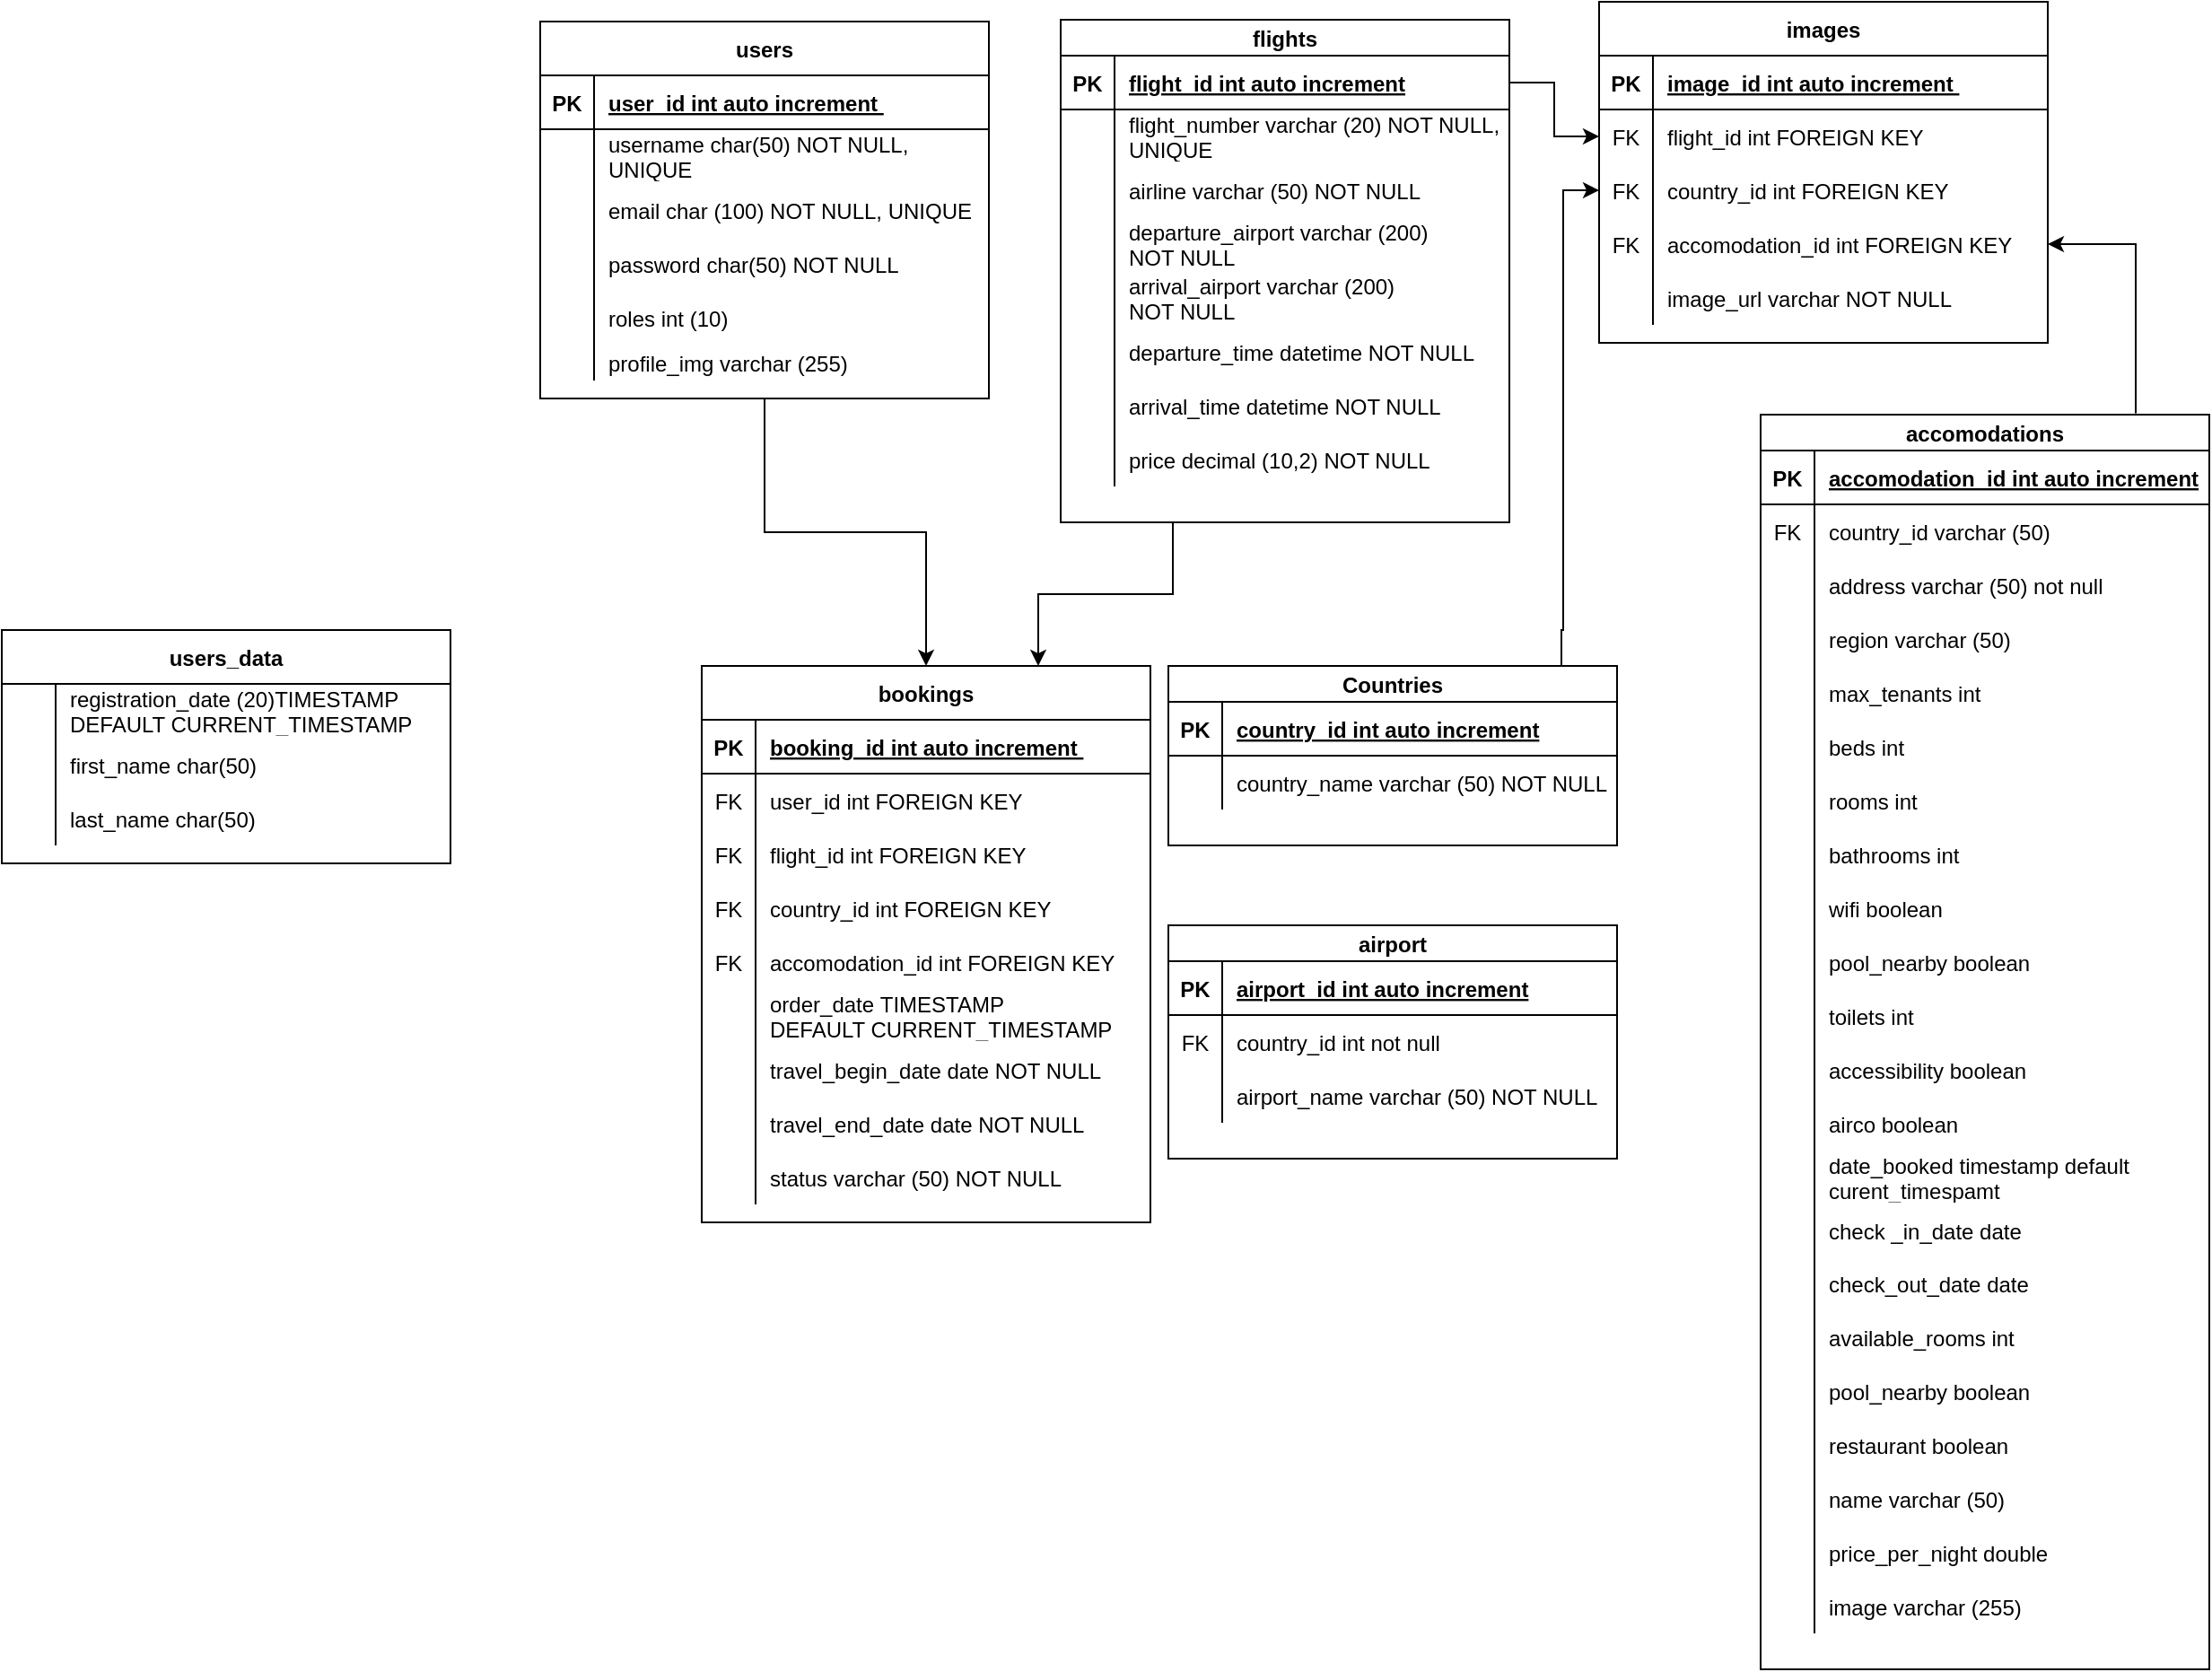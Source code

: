 <mxfile version="24.5.3" type="device">
  <diagram id="R2lEEEUBdFMjLlhIrx00" name="Page-1">
    <mxGraphModel dx="1900" dy="557" grid="1" gridSize="10" guides="1" tooltips="1" connect="1" arrows="1" fold="1" page="1" pageScale="1" pageWidth="850" pageHeight="1100" math="0" shadow="0" extFonts="Permanent Marker^https://fonts.googleapis.com/css?family=Permanent+Marker">
      <root>
        <mxCell id="0" />
        <mxCell id="1" parent="0" />
        <mxCell id="C-vyLk0tnHw3VtMMgP7b-2" value="bookings" style="shape=table;startSize=30;container=1;collapsible=1;childLayout=tableLayout;fixedRows=1;rowLines=0;fontStyle=1;align=center;resizeLast=1;" parent="1" vertex="1">
          <mxGeometry x="90" y="390" width="250" height="310" as="geometry" />
        </mxCell>
        <mxCell id="C-vyLk0tnHw3VtMMgP7b-3" value="" style="shape=partialRectangle;collapsible=0;dropTarget=0;pointerEvents=0;fillColor=none;points=[[0,0.5],[1,0.5]];portConstraint=eastwest;top=0;left=0;right=0;bottom=1;" parent="C-vyLk0tnHw3VtMMgP7b-2" vertex="1">
          <mxGeometry y="30" width="250" height="30" as="geometry" />
        </mxCell>
        <mxCell id="C-vyLk0tnHw3VtMMgP7b-4" value="PK" style="shape=partialRectangle;overflow=hidden;connectable=0;fillColor=none;top=0;left=0;bottom=0;right=0;fontStyle=1;" parent="C-vyLk0tnHw3VtMMgP7b-3" vertex="1">
          <mxGeometry width="30" height="30" as="geometry">
            <mxRectangle width="30" height="30" as="alternateBounds" />
          </mxGeometry>
        </mxCell>
        <mxCell id="C-vyLk0tnHw3VtMMgP7b-5" value="booking_id int auto increment " style="shape=partialRectangle;overflow=hidden;connectable=0;fillColor=none;top=0;left=0;bottom=0;right=0;align=left;spacingLeft=6;fontStyle=5;" parent="C-vyLk0tnHw3VtMMgP7b-3" vertex="1">
          <mxGeometry x="30" width="220" height="30" as="geometry">
            <mxRectangle width="220" height="30" as="alternateBounds" />
          </mxGeometry>
        </mxCell>
        <mxCell id="C-vyLk0tnHw3VtMMgP7b-6" value="" style="shape=partialRectangle;collapsible=0;dropTarget=0;pointerEvents=0;fillColor=none;points=[[0,0.5],[1,0.5]];portConstraint=eastwest;top=0;left=0;right=0;bottom=0;" parent="C-vyLk0tnHw3VtMMgP7b-2" vertex="1">
          <mxGeometry y="60" width="250" height="30" as="geometry" />
        </mxCell>
        <mxCell id="C-vyLk0tnHw3VtMMgP7b-7" value="FK" style="shape=partialRectangle;overflow=hidden;connectable=0;fillColor=none;top=0;left=0;bottom=0;right=0;" parent="C-vyLk0tnHw3VtMMgP7b-6" vertex="1">
          <mxGeometry width="30" height="30" as="geometry">
            <mxRectangle width="30" height="30" as="alternateBounds" />
          </mxGeometry>
        </mxCell>
        <mxCell id="C-vyLk0tnHw3VtMMgP7b-8" value="user_id int FOREIGN KEY" style="shape=partialRectangle;overflow=hidden;connectable=0;fillColor=none;top=0;left=0;bottom=0;right=0;align=left;spacingLeft=6;" parent="C-vyLk0tnHw3VtMMgP7b-6" vertex="1">
          <mxGeometry x="30" width="220" height="30" as="geometry">
            <mxRectangle width="220" height="30" as="alternateBounds" />
          </mxGeometry>
        </mxCell>
        <mxCell id="Dzz5ne40KfhAW5AJOTAw-17" value="" style="shape=partialRectangle;collapsible=0;dropTarget=0;pointerEvents=0;fillColor=none;points=[[0,0.5],[1,0.5]];portConstraint=eastwest;top=0;left=0;right=0;bottom=0;" parent="C-vyLk0tnHw3VtMMgP7b-2" vertex="1">
          <mxGeometry y="90" width="250" height="30" as="geometry" />
        </mxCell>
        <mxCell id="Dzz5ne40KfhAW5AJOTAw-18" value="FK" style="shape=partialRectangle;overflow=hidden;connectable=0;fillColor=none;top=0;left=0;bottom=0;right=0;" parent="Dzz5ne40KfhAW5AJOTAw-17" vertex="1">
          <mxGeometry width="30" height="30" as="geometry">
            <mxRectangle width="30" height="30" as="alternateBounds" />
          </mxGeometry>
        </mxCell>
        <mxCell id="Dzz5ne40KfhAW5AJOTAw-19" value="flight_id int FOREIGN KEY" style="shape=partialRectangle;overflow=hidden;connectable=0;fillColor=none;top=0;left=0;bottom=0;right=0;align=left;spacingLeft=6;" parent="Dzz5ne40KfhAW5AJOTAw-17" vertex="1">
          <mxGeometry x="30" width="220" height="30" as="geometry">
            <mxRectangle width="220" height="30" as="alternateBounds" />
          </mxGeometry>
        </mxCell>
        <mxCell id="4CDY2MNKLJFVvBGnQixQ-1" value="" style="shape=partialRectangle;collapsible=0;dropTarget=0;pointerEvents=0;fillColor=none;points=[[0,0.5],[1,0.5]];portConstraint=eastwest;top=0;left=0;right=0;bottom=0;" parent="C-vyLk0tnHw3VtMMgP7b-2" vertex="1">
          <mxGeometry y="120" width="250" height="30" as="geometry" />
        </mxCell>
        <mxCell id="4CDY2MNKLJFVvBGnQixQ-2" value="FK" style="shape=partialRectangle;overflow=hidden;connectable=0;fillColor=none;top=0;left=0;bottom=0;right=0;" parent="4CDY2MNKLJFVvBGnQixQ-1" vertex="1">
          <mxGeometry width="30" height="30" as="geometry">
            <mxRectangle width="30" height="30" as="alternateBounds" />
          </mxGeometry>
        </mxCell>
        <mxCell id="4CDY2MNKLJFVvBGnQixQ-3" value="country_id int FOREIGN KEY" style="shape=partialRectangle;overflow=hidden;connectable=0;fillColor=none;top=0;left=0;bottom=0;right=0;align=left;spacingLeft=6;" parent="4CDY2MNKLJFVvBGnQixQ-1" vertex="1">
          <mxGeometry x="30" width="220" height="30" as="geometry">
            <mxRectangle width="220" height="30" as="alternateBounds" />
          </mxGeometry>
        </mxCell>
        <mxCell id="4CDY2MNKLJFVvBGnQixQ-4" value="" style="shape=partialRectangle;collapsible=0;dropTarget=0;pointerEvents=0;fillColor=none;points=[[0,0.5],[1,0.5]];portConstraint=eastwest;top=0;left=0;right=0;bottom=0;" parent="C-vyLk0tnHw3VtMMgP7b-2" vertex="1">
          <mxGeometry y="150" width="250" height="30" as="geometry" />
        </mxCell>
        <mxCell id="4CDY2MNKLJFVvBGnQixQ-5" value="FK" style="shape=partialRectangle;overflow=hidden;connectable=0;fillColor=none;top=0;left=0;bottom=0;right=0;" parent="4CDY2MNKLJFVvBGnQixQ-4" vertex="1">
          <mxGeometry width="30" height="30" as="geometry">
            <mxRectangle width="30" height="30" as="alternateBounds" />
          </mxGeometry>
        </mxCell>
        <mxCell id="4CDY2MNKLJFVvBGnQixQ-6" value="accomodation_id int FOREIGN KEY" style="shape=partialRectangle;overflow=hidden;connectable=0;fillColor=none;top=0;left=0;bottom=0;right=0;align=left;spacingLeft=6;" parent="4CDY2MNKLJFVvBGnQixQ-4" vertex="1">
          <mxGeometry x="30" width="220" height="30" as="geometry">
            <mxRectangle width="220" height="30" as="alternateBounds" />
          </mxGeometry>
        </mxCell>
        <mxCell id="C-vyLk0tnHw3VtMMgP7b-9" value="" style="shape=partialRectangle;collapsible=0;dropTarget=0;pointerEvents=0;fillColor=none;points=[[0,0.5],[1,0.5]];portConstraint=eastwest;top=0;left=0;right=0;bottom=0;" parent="C-vyLk0tnHw3VtMMgP7b-2" vertex="1">
          <mxGeometry y="180" width="250" height="30" as="geometry" />
        </mxCell>
        <mxCell id="C-vyLk0tnHw3VtMMgP7b-10" value="" style="shape=partialRectangle;overflow=hidden;connectable=0;fillColor=none;top=0;left=0;bottom=0;right=0;" parent="C-vyLk0tnHw3VtMMgP7b-9" vertex="1">
          <mxGeometry width="30" height="30" as="geometry">
            <mxRectangle width="30" height="30" as="alternateBounds" />
          </mxGeometry>
        </mxCell>
        <mxCell id="C-vyLk0tnHw3VtMMgP7b-11" value="order_date TIMESTAMP&#xa;DEFAULT CURRENT_TIMESTAMP" style="shape=partialRectangle;overflow=hidden;connectable=0;fillColor=none;top=0;left=0;bottom=0;right=0;align=left;spacingLeft=6;" parent="C-vyLk0tnHw3VtMMgP7b-9" vertex="1">
          <mxGeometry x="30" width="220" height="30" as="geometry">
            <mxRectangle width="220" height="30" as="alternateBounds" />
          </mxGeometry>
        </mxCell>
        <mxCell id="Dzz5ne40KfhAW5AJOTAw-14" value="" style="shape=partialRectangle;collapsible=0;dropTarget=0;pointerEvents=0;fillColor=none;points=[[0,0.5],[1,0.5]];portConstraint=eastwest;top=0;left=0;right=0;bottom=0;" parent="C-vyLk0tnHw3VtMMgP7b-2" vertex="1">
          <mxGeometry y="210" width="250" height="30" as="geometry" />
        </mxCell>
        <mxCell id="Dzz5ne40KfhAW5AJOTAw-15" value="" style="shape=partialRectangle;overflow=hidden;connectable=0;fillColor=none;top=0;left=0;bottom=0;right=0;" parent="Dzz5ne40KfhAW5AJOTAw-14" vertex="1">
          <mxGeometry width="30" height="30" as="geometry">
            <mxRectangle width="30" height="30" as="alternateBounds" />
          </mxGeometry>
        </mxCell>
        <mxCell id="Dzz5ne40KfhAW5AJOTAw-16" value="travel_begin_date date NOT NULL" style="shape=partialRectangle;overflow=hidden;connectable=0;fillColor=none;top=0;left=0;bottom=0;right=0;align=left;spacingLeft=6;" parent="Dzz5ne40KfhAW5AJOTAw-14" vertex="1">
          <mxGeometry x="30" width="220" height="30" as="geometry">
            <mxRectangle width="220" height="30" as="alternateBounds" />
          </mxGeometry>
        </mxCell>
        <mxCell id="H8djZBRFG5KKT6GMMpkf-17" value="" style="shape=partialRectangle;collapsible=0;dropTarget=0;pointerEvents=0;fillColor=none;points=[[0,0.5],[1,0.5]];portConstraint=eastwest;top=0;left=0;right=0;bottom=0;" parent="C-vyLk0tnHw3VtMMgP7b-2" vertex="1">
          <mxGeometry y="240" width="250" height="30" as="geometry" />
        </mxCell>
        <mxCell id="H8djZBRFG5KKT6GMMpkf-18" value="" style="shape=partialRectangle;overflow=hidden;connectable=0;fillColor=none;top=0;left=0;bottom=0;right=0;" parent="H8djZBRFG5KKT6GMMpkf-17" vertex="1">
          <mxGeometry width="30" height="30" as="geometry">
            <mxRectangle width="30" height="30" as="alternateBounds" />
          </mxGeometry>
        </mxCell>
        <mxCell id="H8djZBRFG5KKT6GMMpkf-19" value="travel_end_date date NOT NULL" style="shape=partialRectangle;overflow=hidden;connectable=0;fillColor=none;top=0;left=0;bottom=0;right=0;align=left;spacingLeft=6;" parent="H8djZBRFG5KKT6GMMpkf-17" vertex="1">
          <mxGeometry x="30" width="220" height="30" as="geometry">
            <mxRectangle width="220" height="30" as="alternateBounds" />
          </mxGeometry>
        </mxCell>
        <mxCell id="H8djZBRFG5KKT6GMMpkf-21" value="" style="shape=partialRectangle;collapsible=0;dropTarget=0;pointerEvents=0;fillColor=none;points=[[0,0.5],[1,0.5]];portConstraint=eastwest;top=0;left=0;right=0;bottom=0;" parent="C-vyLk0tnHw3VtMMgP7b-2" vertex="1">
          <mxGeometry y="270" width="250" height="30" as="geometry" />
        </mxCell>
        <mxCell id="H8djZBRFG5KKT6GMMpkf-22" value="" style="shape=partialRectangle;overflow=hidden;connectable=0;fillColor=none;top=0;left=0;bottom=0;right=0;" parent="H8djZBRFG5KKT6GMMpkf-21" vertex="1">
          <mxGeometry width="30" height="30" as="geometry">
            <mxRectangle width="30" height="30" as="alternateBounds" />
          </mxGeometry>
        </mxCell>
        <mxCell id="H8djZBRFG5KKT6GMMpkf-23" value="status varchar (50) NOT NULL" style="shape=partialRectangle;overflow=hidden;connectable=0;fillColor=none;top=0;left=0;bottom=0;right=0;align=left;spacingLeft=6;" parent="H8djZBRFG5KKT6GMMpkf-21" vertex="1">
          <mxGeometry x="30" width="220" height="30" as="geometry">
            <mxRectangle width="220" height="30" as="alternateBounds" />
          </mxGeometry>
        </mxCell>
        <mxCell id="4CDY2MNKLJFVvBGnQixQ-69" style="edgeStyle=orthogonalEdgeStyle;rounded=0;orthogonalLoop=1;jettySize=auto;html=1;exitX=0.25;exitY=1;exitDx=0;exitDy=0;entryX=0.75;entryY=0;entryDx=0;entryDy=0;" parent="1" source="C-vyLk0tnHw3VtMMgP7b-13" target="C-vyLk0tnHw3VtMMgP7b-2" edge="1">
          <mxGeometry relative="1" as="geometry" />
        </mxCell>
        <mxCell id="C-vyLk0tnHw3VtMMgP7b-13" value="flights" style="shape=table;startSize=20;container=1;collapsible=1;childLayout=tableLayout;fixedRows=1;rowLines=0;fontStyle=1;align=center;resizeLast=1;" parent="1" vertex="1">
          <mxGeometry x="290" y="30" width="250" height="280" as="geometry">
            <mxRectangle x="450" y="280" width="100" height="30" as="alternateBounds" />
          </mxGeometry>
        </mxCell>
        <mxCell id="C-vyLk0tnHw3VtMMgP7b-14" value="" style="shape=partialRectangle;collapsible=0;dropTarget=0;pointerEvents=0;fillColor=none;points=[[0,0.5],[1,0.5]];portConstraint=eastwest;top=0;left=0;right=0;bottom=1;" parent="C-vyLk0tnHw3VtMMgP7b-13" vertex="1">
          <mxGeometry y="20" width="250" height="30" as="geometry" />
        </mxCell>
        <mxCell id="C-vyLk0tnHw3VtMMgP7b-15" value="PK" style="shape=partialRectangle;overflow=hidden;connectable=0;fillColor=none;top=0;left=0;bottom=0;right=0;fontStyle=1;" parent="C-vyLk0tnHw3VtMMgP7b-14" vertex="1">
          <mxGeometry width="30" height="30" as="geometry">
            <mxRectangle width="30" height="30" as="alternateBounds" />
          </mxGeometry>
        </mxCell>
        <mxCell id="C-vyLk0tnHw3VtMMgP7b-16" value="flight_id int auto increment" style="shape=partialRectangle;overflow=hidden;connectable=0;fillColor=none;top=0;left=0;bottom=0;right=0;align=left;spacingLeft=6;fontStyle=5;" parent="C-vyLk0tnHw3VtMMgP7b-14" vertex="1">
          <mxGeometry x="30" width="220" height="30" as="geometry">
            <mxRectangle width="220" height="30" as="alternateBounds" />
          </mxGeometry>
        </mxCell>
        <mxCell id="C-vyLk0tnHw3VtMMgP7b-20" value="" style="shape=partialRectangle;collapsible=0;dropTarget=0;pointerEvents=0;fillColor=none;points=[[0,0.5],[1,0.5]];portConstraint=eastwest;top=0;left=0;right=0;bottom=0;" parent="C-vyLk0tnHw3VtMMgP7b-13" vertex="1">
          <mxGeometry y="50" width="250" height="30" as="geometry" />
        </mxCell>
        <mxCell id="C-vyLk0tnHw3VtMMgP7b-21" value="" style="shape=partialRectangle;overflow=hidden;connectable=0;fillColor=none;top=0;left=0;bottom=0;right=0;" parent="C-vyLk0tnHw3VtMMgP7b-20" vertex="1">
          <mxGeometry width="30" height="30" as="geometry">
            <mxRectangle width="30" height="30" as="alternateBounds" />
          </mxGeometry>
        </mxCell>
        <mxCell id="C-vyLk0tnHw3VtMMgP7b-22" value="flight_number varchar (20) NOT NULL, &#xa;UNIQUE" style="shape=partialRectangle;overflow=hidden;connectable=0;fillColor=none;top=0;left=0;bottom=0;right=0;align=left;spacingLeft=6;" parent="C-vyLk0tnHw3VtMMgP7b-20" vertex="1">
          <mxGeometry x="30" width="220" height="30" as="geometry">
            <mxRectangle width="220" height="30" as="alternateBounds" />
          </mxGeometry>
        </mxCell>
        <mxCell id="4CDY2MNKLJFVvBGnQixQ-23" value="" style="shape=partialRectangle;collapsible=0;dropTarget=0;pointerEvents=0;fillColor=none;points=[[0,0.5],[1,0.5]];portConstraint=eastwest;top=0;left=0;right=0;bottom=0;" parent="C-vyLk0tnHw3VtMMgP7b-13" vertex="1">
          <mxGeometry y="80" width="250" height="30" as="geometry" />
        </mxCell>
        <mxCell id="4CDY2MNKLJFVvBGnQixQ-24" value="" style="shape=partialRectangle;overflow=hidden;connectable=0;fillColor=none;top=0;left=0;bottom=0;right=0;" parent="4CDY2MNKLJFVvBGnQixQ-23" vertex="1">
          <mxGeometry width="30" height="30" as="geometry">
            <mxRectangle width="30" height="30" as="alternateBounds" />
          </mxGeometry>
        </mxCell>
        <mxCell id="4CDY2MNKLJFVvBGnQixQ-25" value="airline varchar (50) NOT NULL" style="shape=partialRectangle;overflow=hidden;connectable=0;fillColor=none;top=0;left=0;bottom=0;right=0;align=left;spacingLeft=6;" parent="4CDY2MNKLJFVvBGnQixQ-23" vertex="1">
          <mxGeometry x="30" width="220" height="30" as="geometry">
            <mxRectangle width="220" height="30" as="alternateBounds" />
          </mxGeometry>
        </mxCell>
        <mxCell id="4CDY2MNKLJFVvBGnQixQ-11" value="" style="shape=partialRectangle;collapsible=0;dropTarget=0;pointerEvents=0;fillColor=none;points=[[0,0.5],[1,0.5]];portConstraint=eastwest;top=0;left=0;right=0;bottom=0;" parent="C-vyLk0tnHw3VtMMgP7b-13" vertex="1">
          <mxGeometry y="110" width="250" height="30" as="geometry" />
        </mxCell>
        <mxCell id="4CDY2MNKLJFVvBGnQixQ-12" value="" style="shape=partialRectangle;overflow=hidden;connectable=0;fillColor=none;top=0;left=0;bottom=0;right=0;" parent="4CDY2MNKLJFVvBGnQixQ-11" vertex="1">
          <mxGeometry width="30" height="30" as="geometry">
            <mxRectangle width="30" height="30" as="alternateBounds" />
          </mxGeometry>
        </mxCell>
        <mxCell id="4CDY2MNKLJFVvBGnQixQ-13" value="departure_airport varchar (200)&#xa;NOT NULL&#xa;" style="shape=partialRectangle;overflow=hidden;connectable=0;fillColor=none;top=0;left=0;bottom=0;right=0;align=left;spacingLeft=6;" parent="4CDY2MNKLJFVvBGnQixQ-11" vertex="1">
          <mxGeometry x="30" width="220" height="30" as="geometry">
            <mxRectangle width="220" height="30" as="alternateBounds" />
          </mxGeometry>
        </mxCell>
        <mxCell id="4CDY2MNKLJFVvBGnQixQ-14" value="" style="shape=partialRectangle;collapsible=0;dropTarget=0;pointerEvents=0;fillColor=none;points=[[0,0.5],[1,0.5]];portConstraint=eastwest;top=0;left=0;right=0;bottom=0;" parent="C-vyLk0tnHw3VtMMgP7b-13" vertex="1">
          <mxGeometry y="140" width="250" height="30" as="geometry" />
        </mxCell>
        <mxCell id="4CDY2MNKLJFVvBGnQixQ-15" value="" style="shape=partialRectangle;overflow=hidden;connectable=0;fillColor=none;top=0;left=0;bottom=0;right=0;" parent="4CDY2MNKLJFVvBGnQixQ-14" vertex="1">
          <mxGeometry width="30" height="30" as="geometry">
            <mxRectangle width="30" height="30" as="alternateBounds" />
          </mxGeometry>
        </mxCell>
        <mxCell id="4CDY2MNKLJFVvBGnQixQ-16" value="arrival_airport varchar (200)&#xa;NOT NULL&#xa;" style="shape=partialRectangle;overflow=hidden;connectable=0;fillColor=none;top=0;left=0;bottom=0;right=0;align=left;spacingLeft=6;" parent="4CDY2MNKLJFVvBGnQixQ-14" vertex="1">
          <mxGeometry x="30" width="220" height="30" as="geometry">
            <mxRectangle width="220" height="30" as="alternateBounds" />
          </mxGeometry>
        </mxCell>
        <mxCell id="4CDY2MNKLJFVvBGnQixQ-17" value="" style="shape=partialRectangle;collapsible=0;dropTarget=0;pointerEvents=0;fillColor=none;points=[[0,0.5],[1,0.5]];portConstraint=eastwest;top=0;left=0;right=0;bottom=0;" parent="C-vyLk0tnHw3VtMMgP7b-13" vertex="1">
          <mxGeometry y="170" width="250" height="30" as="geometry" />
        </mxCell>
        <mxCell id="4CDY2MNKLJFVvBGnQixQ-18" value="" style="shape=partialRectangle;overflow=hidden;connectable=0;fillColor=none;top=0;left=0;bottom=0;right=0;" parent="4CDY2MNKLJFVvBGnQixQ-17" vertex="1">
          <mxGeometry width="30" height="30" as="geometry">
            <mxRectangle width="30" height="30" as="alternateBounds" />
          </mxGeometry>
        </mxCell>
        <mxCell id="4CDY2MNKLJFVvBGnQixQ-19" value="departure_time datetime NOT NULL" style="shape=partialRectangle;overflow=hidden;connectable=0;fillColor=none;top=0;left=0;bottom=0;right=0;align=left;spacingLeft=6;" parent="4CDY2MNKLJFVvBGnQixQ-17" vertex="1">
          <mxGeometry x="30" width="220" height="30" as="geometry">
            <mxRectangle width="220" height="30" as="alternateBounds" />
          </mxGeometry>
        </mxCell>
        <mxCell id="4CDY2MNKLJFVvBGnQixQ-20" value="" style="shape=partialRectangle;collapsible=0;dropTarget=0;pointerEvents=0;fillColor=none;points=[[0,0.5],[1,0.5]];portConstraint=eastwest;top=0;left=0;right=0;bottom=0;" parent="C-vyLk0tnHw3VtMMgP7b-13" vertex="1">
          <mxGeometry y="200" width="250" height="30" as="geometry" />
        </mxCell>
        <mxCell id="4CDY2MNKLJFVvBGnQixQ-21" value="" style="shape=partialRectangle;overflow=hidden;connectable=0;fillColor=none;top=0;left=0;bottom=0;right=0;" parent="4CDY2MNKLJFVvBGnQixQ-20" vertex="1">
          <mxGeometry width="30" height="30" as="geometry">
            <mxRectangle width="30" height="30" as="alternateBounds" />
          </mxGeometry>
        </mxCell>
        <mxCell id="4CDY2MNKLJFVvBGnQixQ-22" value="arrival_time datetime NOT NULL" style="shape=partialRectangle;overflow=hidden;connectable=0;fillColor=none;top=0;left=0;bottom=0;right=0;align=left;spacingLeft=6;" parent="4CDY2MNKLJFVvBGnQixQ-20" vertex="1">
          <mxGeometry x="30" width="220" height="30" as="geometry">
            <mxRectangle width="220" height="30" as="alternateBounds" />
          </mxGeometry>
        </mxCell>
        <mxCell id="4CDY2MNKLJFVvBGnQixQ-26" value="" style="shape=partialRectangle;collapsible=0;dropTarget=0;pointerEvents=0;fillColor=none;points=[[0,0.5],[1,0.5]];portConstraint=eastwest;top=0;left=0;right=0;bottom=0;" parent="C-vyLk0tnHw3VtMMgP7b-13" vertex="1">
          <mxGeometry y="230" width="250" height="30" as="geometry" />
        </mxCell>
        <mxCell id="4CDY2MNKLJFVvBGnQixQ-27" value="" style="shape=partialRectangle;overflow=hidden;connectable=0;fillColor=none;top=0;left=0;bottom=0;right=0;" parent="4CDY2MNKLJFVvBGnQixQ-26" vertex="1">
          <mxGeometry width="30" height="30" as="geometry">
            <mxRectangle width="30" height="30" as="alternateBounds" />
          </mxGeometry>
        </mxCell>
        <mxCell id="4CDY2MNKLJFVvBGnQixQ-28" value="price decimal (10,2) NOT NULL" style="shape=partialRectangle;overflow=hidden;connectable=0;fillColor=none;top=0;left=0;bottom=0;right=0;align=left;spacingLeft=6;" parent="4CDY2MNKLJFVvBGnQixQ-26" vertex="1">
          <mxGeometry x="30" width="220" height="30" as="geometry">
            <mxRectangle width="220" height="30" as="alternateBounds" />
          </mxGeometry>
        </mxCell>
        <mxCell id="Dzz5ne40KfhAW5AJOTAw-20" style="edgeStyle=orthogonalEdgeStyle;rounded=0;orthogonalLoop=1;jettySize=auto;html=1;" parent="1" source="C-vyLk0tnHw3VtMMgP7b-23" target="C-vyLk0tnHw3VtMMgP7b-2" edge="1">
          <mxGeometry relative="1" as="geometry" />
        </mxCell>
        <mxCell id="C-vyLk0tnHw3VtMMgP7b-23" value="users" style="shape=table;startSize=30;container=1;collapsible=1;childLayout=tableLayout;fixedRows=1;rowLines=0;fontStyle=1;align=center;resizeLast=1;" parent="1" vertex="1">
          <mxGeometry y="31" width="250" height="210" as="geometry" />
        </mxCell>
        <mxCell id="C-vyLk0tnHw3VtMMgP7b-24" value="" style="shape=partialRectangle;collapsible=0;dropTarget=0;pointerEvents=0;fillColor=none;points=[[0,0.5],[1,0.5]];portConstraint=eastwest;top=0;left=0;right=0;bottom=1;" parent="C-vyLk0tnHw3VtMMgP7b-23" vertex="1">
          <mxGeometry y="30" width="250" height="30" as="geometry" />
        </mxCell>
        <mxCell id="C-vyLk0tnHw3VtMMgP7b-25" value="PK" style="shape=partialRectangle;overflow=hidden;connectable=0;fillColor=none;top=0;left=0;bottom=0;right=0;fontStyle=1;" parent="C-vyLk0tnHw3VtMMgP7b-24" vertex="1">
          <mxGeometry width="30" height="30" as="geometry">
            <mxRectangle width="30" height="30" as="alternateBounds" />
          </mxGeometry>
        </mxCell>
        <mxCell id="C-vyLk0tnHw3VtMMgP7b-26" value="user_id int auto increment " style="shape=partialRectangle;overflow=hidden;connectable=0;fillColor=none;top=0;left=0;bottom=0;right=0;align=left;spacingLeft=6;fontStyle=5;" parent="C-vyLk0tnHw3VtMMgP7b-24" vertex="1">
          <mxGeometry x="30" width="220" height="30" as="geometry">
            <mxRectangle width="220" height="30" as="alternateBounds" />
          </mxGeometry>
        </mxCell>
        <mxCell id="HTPnMba-7vjXvEmuzEZz-5" value="" style="shape=partialRectangle;collapsible=0;dropTarget=0;pointerEvents=0;fillColor=none;points=[[0,0.5],[1,0.5]];portConstraint=eastwest;top=0;left=0;right=0;bottom=0;" parent="C-vyLk0tnHw3VtMMgP7b-23" vertex="1">
          <mxGeometry y="60" width="250" height="30" as="geometry" />
        </mxCell>
        <mxCell id="HTPnMba-7vjXvEmuzEZz-6" value="" style="shape=partialRectangle;overflow=hidden;connectable=0;fillColor=none;top=0;left=0;bottom=0;right=0;" parent="HTPnMba-7vjXvEmuzEZz-5" vertex="1">
          <mxGeometry width="30" height="30" as="geometry">
            <mxRectangle width="30" height="30" as="alternateBounds" />
          </mxGeometry>
        </mxCell>
        <mxCell id="HTPnMba-7vjXvEmuzEZz-7" value="username char(50) NOT NULL,&#xa;UNIQUE" style="shape=partialRectangle;overflow=hidden;connectable=0;fillColor=none;top=0;left=0;bottom=0;right=0;align=left;spacingLeft=6;" parent="HTPnMba-7vjXvEmuzEZz-5" vertex="1">
          <mxGeometry x="30" width="220" height="30" as="geometry">
            <mxRectangle width="220" height="30" as="alternateBounds" />
          </mxGeometry>
        </mxCell>
        <mxCell id="HTPnMba-7vjXvEmuzEZz-11" value="" style="shape=partialRectangle;collapsible=0;dropTarget=0;pointerEvents=0;fillColor=none;points=[[0,0.5],[1,0.5]];portConstraint=eastwest;top=0;left=0;right=0;bottom=0;" parent="C-vyLk0tnHw3VtMMgP7b-23" vertex="1">
          <mxGeometry y="90" width="250" height="30" as="geometry" />
        </mxCell>
        <mxCell id="HTPnMba-7vjXvEmuzEZz-12" value="" style="shape=partialRectangle;overflow=hidden;connectable=0;fillColor=none;top=0;left=0;bottom=0;right=0;" parent="HTPnMba-7vjXvEmuzEZz-11" vertex="1">
          <mxGeometry width="30" height="30" as="geometry">
            <mxRectangle width="30" height="30" as="alternateBounds" />
          </mxGeometry>
        </mxCell>
        <mxCell id="HTPnMba-7vjXvEmuzEZz-13" value="email char (100) NOT NULL, UNIQUE" style="shape=partialRectangle;overflow=hidden;connectable=0;fillColor=none;top=0;left=0;bottom=0;right=0;align=left;spacingLeft=6;" parent="HTPnMba-7vjXvEmuzEZz-11" vertex="1">
          <mxGeometry x="30" width="220" height="30" as="geometry">
            <mxRectangle width="220" height="30" as="alternateBounds" />
          </mxGeometry>
        </mxCell>
        <mxCell id="HTPnMba-7vjXvEmuzEZz-8" value="" style="shape=partialRectangle;collapsible=0;dropTarget=0;pointerEvents=0;fillColor=none;points=[[0,0.5],[1,0.5]];portConstraint=eastwest;top=0;left=0;right=0;bottom=0;" parent="C-vyLk0tnHw3VtMMgP7b-23" vertex="1">
          <mxGeometry y="120" width="250" height="30" as="geometry" />
        </mxCell>
        <mxCell id="HTPnMba-7vjXvEmuzEZz-9" value="" style="shape=partialRectangle;overflow=hidden;connectable=0;fillColor=none;top=0;left=0;bottom=0;right=0;" parent="HTPnMba-7vjXvEmuzEZz-8" vertex="1">
          <mxGeometry width="30" height="30" as="geometry">
            <mxRectangle width="30" height="30" as="alternateBounds" />
          </mxGeometry>
        </mxCell>
        <mxCell id="HTPnMba-7vjXvEmuzEZz-10" value="password char(50) NOT NULL" style="shape=partialRectangle;overflow=hidden;connectable=0;fillColor=none;top=0;left=0;bottom=0;right=0;align=left;spacingLeft=6;" parent="HTPnMba-7vjXvEmuzEZz-8" vertex="1">
          <mxGeometry x="30" width="220" height="30" as="geometry">
            <mxRectangle width="220" height="30" as="alternateBounds" />
          </mxGeometry>
        </mxCell>
        <mxCell id="kAr3FxlqL_nHAQmWXOq_-24" value="" style="shape=partialRectangle;collapsible=0;dropTarget=0;pointerEvents=0;fillColor=none;points=[[0,0.5],[1,0.5]];portConstraint=eastwest;top=0;left=0;right=0;bottom=0;" parent="C-vyLk0tnHw3VtMMgP7b-23" vertex="1">
          <mxGeometry y="150" width="250" height="30" as="geometry" />
        </mxCell>
        <mxCell id="kAr3FxlqL_nHAQmWXOq_-25" value="" style="shape=partialRectangle;overflow=hidden;connectable=0;fillColor=none;top=0;left=0;bottom=0;right=0;" parent="kAr3FxlqL_nHAQmWXOq_-24" vertex="1">
          <mxGeometry width="30" height="30" as="geometry">
            <mxRectangle width="30" height="30" as="alternateBounds" />
          </mxGeometry>
        </mxCell>
        <mxCell id="kAr3FxlqL_nHAQmWXOq_-26" value="roles int (10) " style="shape=partialRectangle;overflow=hidden;connectable=0;fillColor=none;top=0;left=0;bottom=0;right=0;align=left;spacingLeft=6;" parent="kAr3FxlqL_nHAQmWXOq_-24" vertex="1">
          <mxGeometry x="30" width="220" height="30" as="geometry">
            <mxRectangle width="220" height="30" as="alternateBounds" />
          </mxGeometry>
        </mxCell>
        <mxCell id="4CDY2MNKLJFVvBGnQixQ-57" value="" style="shape=partialRectangle;collapsible=0;dropTarget=0;pointerEvents=0;fillColor=none;points=[[0,0.5],[1,0.5]];portConstraint=eastwest;top=0;left=0;right=0;bottom=0;" parent="C-vyLk0tnHw3VtMMgP7b-23" vertex="1">
          <mxGeometry y="180" width="250" height="20" as="geometry" />
        </mxCell>
        <mxCell id="4CDY2MNKLJFVvBGnQixQ-58" value="" style="shape=partialRectangle;overflow=hidden;connectable=0;fillColor=none;top=0;left=0;bottom=0;right=0;" parent="4CDY2MNKLJFVvBGnQixQ-57" vertex="1">
          <mxGeometry width="30" height="20" as="geometry">
            <mxRectangle width="30" height="20" as="alternateBounds" />
          </mxGeometry>
        </mxCell>
        <mxCell id="4CDY2MNKLJFVvBGnQixQ-59" value="profile_img varchar (255) " style="shape=partialRectangle;overflow=hidden;connectable=0;fillColor=none;top=0;left=0;bottom=0;right=0;align=left;spacingLeft=6;" parent="4CDY2MNKLJFVvBGnQixQ-57" vertex="1">
          <mxGeometry x="30" width="220" height="20" as="geometry">
            <mxRectangle width="220" height="20" as="alternateBounds" />
          </mxGeometry>
        </mxCell>
        <mxCell id="4CDY2MNKLJFVvBGnQixQ-78" style="edgeStyle=orthogonalEdgeStyle;rounded=0;orthogonalLoop=1;jettySize=auto;html=1;exitX=0.83;exitY=0.016;exitDx=0;exitDy=0;entryX=0;entryY=0.5;entryDx=0;entryDy=0;exitPerimeter=0;" parent="1" source="kAr3FxlqL_nHAQmWXOq_-30" target="4CDY2MNKLJFVvBGnQixQ-39" edge="1">
          <mxGeometry relative="1" as="geometry">
            <Array as="points">
              <mxPoint x="558" y="402" />
              <mxPoint x="569" y="402" />
              <mxPoint x="569" y="370" />
              <mxPoint x="570" y="125" />
            </Array>
          </mxGeometry>
        </mxCell>
        <mxCell id="kAr3FxlqL_nHAQmWXOq_-30" value="Countries" style="shape=table;startSize=20;container=1;collapsible=1;childLayout=tableLayout;fixedRows=1;rowLines=0;fontStyle=1;align=center;resizeLast=1;" parent="1" vertex="1">
          <mxGeometry x="350" y="390" width="250" height="100" as="geometry">
            <mxRectangle x="450" y="280" width="100" height="30" as="alternateBounds" />
          </mxGeometry>
        </mxCell>
        <mxCell id="kAr3FxlqL_nHAQmWXOq_-31" value="" style="shape=partialRectangle;collapsible=0;dropTarget=0;pointerEvents=0;fillColor=none;points=[[0,0.5],[1,0.5]];portConstraint=eastwest;top=0;left=0;right=0;bottom=1;" parent="kAr3FxlqL_nHAQmWXOq_-30" vertex="1">
          <mxGeometry y="20" width="250" height="30" as="geometry" />
        </mxCell>
        <mxCell id="kAr3FxlqL_nHAQmWXOq_-32" value="PK" style="shape=partialRectangle;overflow=hidden;connectable=0;fillColor=none;top=0;left=0;bottom=0;right=0;fontStyle=1;" parent="kAr3FxlqL_nHAQmWXOq_-31" vertex="1">
          <mxGeometry width="30" height="30" as="geometry">
            <mxRectangle width="30" height="30" as="alternateBounds" />
          </mxGeometry>
        </mxCell>
        <mxCell id="kAr3FxlqL_nHAQmWXOq_-33" value="country_id int auto increment" style="shape=partialRectangle;overflow=hidden;connectable=0;fillColor=none;top=0;left=0;bottom=0;right=0;align=left;spacingLeft=6;fontStyle=5;" parent="kAr3FxlqL_nHAQmWXOq_-31" vertex="1">
          <mxGeometry x="30" width="220" height="30" as="geometry">
            <mxRectangle width="220" height="30" as="alternateBounds" />
          </mxGeometry>
        </mxCell>
        <mxCell id="kAr3FxlqL_nHAQmWXOq_-34" value="" style="shape=partialRectangle;collapsible=0;dropTarget=0;pointerEvents=0;fillColor=none;points=[[0,0.5],[1,0.5]];portConstraint=eastwest;top=0;left=0;right=0;bottom=0;" parent="kAr3FxlqL_nHAQmWXOq_-30" vertex="1">
          <mxGeometry y="50" width="250" height="30" as="geometry" />
        </mxCell>
        <mxCell id="kAr3FxlqL_nHAQmWXOq_-35" value="" style="shape=partialRectangle;overflow=hidden;connectable=0;fillColor=none;top=0;left=0;bottom=0;right=0;" parent="kAr3FxlqL_nHAQmWXOq_-34" vertex="1">
          <mxGeometry width="30" height="30" as="geometry">
            <mxRectangle width="30" height="30" as="alternateBounds" />
          </mxGeometry>
        </mxCell>
        <mxCell id="kAr3FxlqL_nHAQmWXOq_-36" value="country_name varchar (50) NOT NULL" style="shape=partialRectangle;overflow=hidden;connectable=0;fillColor=none;top=0;left=0;bottom=0;right=0;align=left;spacingLeft=6;" parent="kAr3FxlqL_nHAQmWXOq_-34" vertex="1">
          <mxGeometry x="30" width="220" height="30" as="geometry">
            <mxRectangle width="220" height="30" as="alternateBounds" />
          </mxGeometry>
        </mxCell>
        <mxCell id="4CDY2MNKLJFVvBGnQixQ-79" style="edgeStyle=orthogonalEdgeStyle;rounded=0;orthogonalLoop=1;jettySize=auto;html=1;exitX=0.836;exitY=-0.001;exitDx=0;exitDy=0;entryX=1;entryY=0.5;entryDx=0;entryDy=0;exitPerimeter=0;" parent="1" source="kAr3FxlqL_nHAQmWXOq_-78" target="4CDY2MNKLJFVvBGnQixQ-42" edge="1">
          <mxGeometry relative="1" as="geometry" />
        </mxCell>
        <mxCell id="kAr3FxlqL_nHAQmWXOq_-78" value="accomodations" style="shape=table;startSize=20;container=1;collapsible=1;childLayout=tableLayout;fixedRows=1;rowLines=0;fontStyle=1;align=center;resizeLast=1;" parent="1" vertex="1">
          <mxGeometry x="680" y="250" width="250" height="699" as="geometry">
            <mxRectangle x="450" y="280" width="100" height="30" as="alternateBounds" />
          </mxGeometry>
        </mxCell>
        <mxCell id="kAr3FxlqL_nHAQmWXOq_-79" value="" style="shape=partialRectangle;collapsible=0;dropTarget=0;pointerEvents=0;fillColor=none;points=[[0,0.5],[1,0.5]];portConstraint=eastwest;top=0;left=0;right=0;bottom=1;" parent="kAr3FxlqL_nHAQmWXOq_-78" vertex="1">
          <mxGeometry y="20" width="250" height="30" as="geometry" />
        </mxCell>
        <mxCell id="kAr3FxlqL_nHAQmWXOq_-80" value="PK" style="shape=partialRectangle;overflow=hidden;connectable=0;fillColor=none;top=0;left=0;bottom=0;right=0;fontStyle=1;" parent="kAr3FxlqL_nHAQmWXOq_-79" vertex="1">
          <mxGeometry width="30" height="30" as="geometry">
            <mxRectangle width="30" height="30" as="alternateBounds" />
          </mxGeometry>
        </mxCell>
        <mxCell id="kAr3FxlqL_nHAQmWXOq_-81" value="accomodation_id int auto increment" style="shape=partialRectangle;overflow=hidden;connectable=0;fillColor=none;top=0;left=0;bottom=0;right=0;align=left;spacingLeft=6;fontStyle=5;" parent="kAr3FxlqL_nHAQmWXOq_-79" vertex="1">
          <mxGeometry x="30" width="220" height="30" as="geometry">
            <mxRectangle width="220" height="30" as="alternateBounds" />
          </mxGeometry>
        </mxCell>
        <mxCell id="4CDY2MNKLJFVvBGnQixQ-8" value="" style="shape=partialRectangle;collapsible=0;dropTarget=0;pointerEvents=0;fillColor=none;points=[[0,0.5],[1,0.5]];portConstraint=eastwest;top=0;left=0;right=0;bottom=0;" parent="kAr3FxlqL_nHAQmWXOq_-78" vertex="1">
          <mxGeometry y="50" width="250" height="30" as="geometry" />
        </mxCell>
        <mxCell id="4CDY2MNKLJFVvBGnQixQ-9" value="FK" style="shape=partialRectangle;overflow=hidden;connectable=0;fillColor=none;top=0;left=0;bottom=0;right=0;" parent="4CDY2MNKLJFVvBGnQixQ-8" vertex="1">
          <mxGeometry width="30" height="30" as="geometry">
            <mxRectangle width="30" height="30" as="alternateBounds" />
          </mxGeometry>
        </mxCell>
        <mxCell id="4CDY2MNKLJFVvBGnQixQ-10" value="country_id varchar (50)" style="shape=partialRectangle;overflow=hidden;connectable=0;fillColor=none;top=0;left=0;bottom=0;right=0;align=left;spacingLeft=6;" parent="4CDY2MNKLJFVvBGnQixQ-8" vertex="1">
          <mxGeometry x="30" width="220" height="30" as="geometry">
            <mxRectangle width="220" height="30" as="alternateBounds" />
          </mxGeometry>
        </mxCell>
        <mxCell id="kAr3FxlqL_nHAQmWXOq_-82" value="" style="shape=partialRectangle;collapsible=0;dropTarget=0;pointerEvents=0;fillColor=none;points=[[0,0.5],[1,0.5]];portConstraint=eastwest;top=0;left=0;right=0;bottom=0;" parent="kAr3FxlqL_nHAQmWXOq_-78" vertex="1">
          <mxGeometry y="80" width="250" height="30" as="geometry" />
        </mxCell>
        <mxCell id="kAr3FxlqL_nHAQmWXOq_-83" value="" style="shape=partialRectangle;overflow=hidden;connectable=0;fillColor=none;top=0;left=0;bottom=0;right=0;" parent="kAr3FxlqL_nHAQmWXOq_-82" vertex="1">
          <mxGeometry width="30" height="30" as="geometry">
            <mxRectangle width="30" height="30" as="alternateBounds" />
          </mxGeometry>
        </mxCell>
        <mxCell id="kAr3FxlqL_nHAQmWXOq_-84" value="address varchar (50) not null " style="shape=partialRectangle;overflow=hidden;connectable=0;fillColor=none;top=0;left=0;bottom=0;right=0;align=left;spacingLeft=6;" parent="kAr3FxlqL_nHAQmWXOq_-82" vertex="1">
          <mxGeometry x="30" width="220" height="30" as="geometry">
            <mxRectangle width="220" height="30" as="alternateBounds" />
          </mxGeometry>
        </mxCell>
        <mxCell id="kAr3FxlqL_nHAQmWXOq_-85" value="" style="shape=partialRectangle;collapsible=0;dropTarget=0;pointerEvents=0;fillColor=none;points=[[0,0.5],[1,0.5]];portConstraint=eastwest;top=0;left=0;right=0;bottom=0;" parent="kAr3FxlqL_nHAQmWXOq_-78" vertex="1">
          <mxGeometry y="110" width="250" height="30" as="geometry" />
        </mxCell>
        <mxCell id="kAr3FxlqL_nHAQmWXOq_-86" value="" style="shape=partialRectangle;overflow=hidden;connectable=0;fillColor=none;top=0;left=0;bottom=0;right=0;" parent="kAr3FxlqL_nHAQmWXOq_-85" vertex="1">
          <mxGeometry width="30" height="30" as="geometry">
            <mxRectangle width="30" height="30" as="alternateBounds" />
          </mxGeometry>
        </mxCell>
        <mxCell id="kAr3FxlqL_nHAQmWXOq_-87" value="region varchar (50)" style="shape=partialRectangle;overflow=hidden;connectable=0;fillColor=none;top=0;left=0;bottom=0;right=0;align=left;spacingLeft=6;" parent="kAr3FxlqL_nHAQmWXOq_-85" vertex="1">
          <mxGeometry x="30" width="220" height="30" as="geometry">
            <mxRectangle width="220" height="30" as="alternateBounds" />
          </mxGeometry>
        </mxCell>
        <mxCell id="kAr3FxlqL_nHAQmWXOq_-88" value="" style="shape=partialRectangle;collapsible=0;dropTarget=0;pointerEvents=0;fillColor=none;points=[[0,0.5],[1,0.5]];portConstraint=eastwest;top=0;left=0;right=0;bottom=0;" parent="kAr3FxlqL_nHAQmWXOq_-78" vertex="1">
          <mxGeometry y="140" width="250" height="30" as="geometry" />
        </mxCell>
        <mxCell id="kAr3FxlqL_nHAQmWXOq_-89" value="" style="shape=partialRectangle;overflow=hidden;connectable=0;fillColor=none;top=0;left=0;bottom=0;right=0;" parent="kAr3FxlqL_nHAQmWXOq_-88" vertex="1">
          <mxGeometry width="30" height="30" as="geometry">
            <mxRectangle width="30" height="30" as="alternateBounds" />
          </mxGeometry>
        </mxCell>
        <mxCell id="kAr3FxlqL_nHAQmWXOq_-90" value="max_tenants int " style="shape=partialRectangle;overflow=hidden;connectable=0;fillColor=none;top=0;left=0;bottom=0;right=0;align=left;spacingLeft=6;" parent="kAr3FxlqL_nHAQmWXOq_-88" vertex="1">
          <mxGeometry x="30" width="220" height="30" as="geometry">
            <mxRectangle width="220" height="30" as="alternateBounds" />
          </mxGeometry>
        </mxCell>
        <mxCell id="kAr3FxlqL_nHAQmWXOq_-91" value="" style="shape=partialRectangle;collapsible=0;dropTarget=0;pointerEvents=0;fillColor=none;points=[[0,0.5],[1,0.5]];portConstraint=eastwest;top=0;left=0;right=0;bottom=0;" parent="kAr3FxlqL_nHAQmWXOq_-78" vertex="1">
          <mxGeometry y="170" width="250" height="30" as="geometry" />
        </mxCell>
        <mxCell id="kAr3FxlqL_nHAQmWXOq_-92" value="" style="shape=partialRectangle;overflow=hidden;connectable=0;fillColor=none;top=0;left=0;bottom=0;right=0;" parent="kAr3FxlqL_nHAQmWXOq_-91" vertex="1">
          <mxGeometry width="30" height="30" as="geometry">
            <mxRectangle width="30" height="30" as="alternateBounds" />
          </mxGeometry>
        </mxCell>
        <mxCell id="kAr3FxlqL_nHAQmWXOq_-93" value="beds int " style="shape=partialRectangle;overflow=hidden;connectable=0;fillColor=none;top=0;left=0;bottom=0;right=0;align=left;spacingLeft=6;" parent="kAr3FxlqL_nHAQmWXOq_-91" vertex="1">
          <mxGeometry x="30" width="220" height="30" as="geometry">
            <mxRectangle width="220" height="30" as="alternateBounds" />
          </mxGeometry>
        </mxCell>
        <mxCell id="xmz6YBnzBidexPik81tA-4" value="" style="shape=partialRectangle;collapsible=0;dropTarget=0;pointerEvents=0;fillColor=none;points=[[0,0.5],[1,0.5]];portConstraint=eastwest;top=0;left=0;right=0;bottom=0;" parent="kAr3FxlqL_nHAQmWXOq_-78" vertex="1">
          <mxGeometry y="200" width="250" height="30" as="geometry" />
        </mxCell>
        <mxCell id="xmz6YBnzBidexPik81tA-5" value="" style="shape=partialRectangle;overflow=hidden;connectable=0;fillColor=none;top=0;left=0;bottom=0;right=0;" parent="xmz6YBnzBidexPik81tA-4" vertex="1">
          <mxGeometry width="30" height="30" as="geometry">
            <mxRectangle width="30" height="30" as="alternateBounds" />
          </mxGeometry>
        </mxCell>
        <mxCell id="xmz6YBnzBidexPik81tA-6" value="rooms int " style="shape=partialRectangle;overflow=hidden;connectable=0;fillColor=none;top=0;left=0;bottom=0;right=0;align=left;spacingLeft=6;" parent="xmz6YBnzBidexPik81tA-4" vertex="1">
          <mxGeometry x="30" width="220" height="30" as="geometry">
            <mxRectangle width="220" height="30" as="alternateBounds" />
          </mxGeometry>
        </mxCell>
        <mxCell id="xmz6YBnzBidexPik81tA-26" value="" style="shape=partialRectangle;collapsible=0;dropTarget=0;pointerEvents=0;fillColor=none;points=[[0,0.5],[1,0.5]];portConstraint=eastwest;top=0;left=0;right=0;bottom=0;" parent="kAr3FxlqL_nHAQmWXOq_-78" vertex="1">
          <mxGeometry y="230" width="250" height="30" as="geometry" />
        </mxCell>
        <mxCell id="xmz6YBnzBidexPik81tA-27" value="" style="shape=partialRectangle;overflow=hidden;connectable=0;fillColor=none;top=0;left=0;bottom=0;right=0;" parent="xmz6YBnzBidexPik81tA-26" vertex="1">
          <mxGeometry width="30" height="30" as="geometry">
            <mxRectangle width="30" height="30" as="alternateBounds" />
          </mxGeometry>
        </mxCell>
        <mxCell id="xmz6YBnzBidexPik81tA-28" value="bathrooms int " style="shape=partialRectangle;overflow=hidden;connectable=0;fillColor=none;top=0;left=0;bottom=0;right=0;align=left;spacingLeft=6;" parent="xmz6YBnzBidexPik81tA-26" vertex="1">
          <mxGeometry x="30" width="220" height="30" as="geometry">
            <mxRectangle width="220" height="30" as="alternateBounds" />
          </mxGeometry>
        </mxCell>
        <mxCell id="xmz6YBnzBidexPik81tA-29" value="" style="shape=partialRectangle;collapsible=0;dropTarget=0;pointerEvents=0;fillColor=none;points=[[0,0.5],[1,0.5]];portConstraint=eastwest;top=0;left=0;right=0;bottom=0;" parent="kAr3FxlqL_nHAQmWXOq_-78" vertex="1">
          <mxGeometry y="260" width="250" height="30" as="geometry" />
        </mxCell>
        <mxCell id="xmz6YBnzBidexPik81tA-30" value="" style="shape=partialRectangle;overflow=hidden;connectable=0;fillColor=none;top=0;left=0;bottom=0;right=0;" parent="xmz6YBnzBidexPik81tA-29" vertex="1">
          <mxGeometry width="30" height="30" as="geometry">
            <mxRectangle width="30" height="30" as="alternateBounds" />
          </mxGeometry>
        </mxCell>
        <mxCell id="xmz6YBnzBidexPik81tA-31" value="wifi boolean" style="shape=partialRectangle;overflow=hidden;connectable=0;fillColor=none;top=0;left=0;bottom=0;right=0;align=left;spacingLeft=6;" parent="xmz6YBnzBidexPik81tA-29" vertex="1">
          <mxGeometry x="30" width="220" height="30" as="geometry">
            <mxRectangle width="220" height="30" as="alternateBounds" />
          </mxGeometry>
        </mxCell>
        <mxCell id="xmz6YBnzBidexPik81tA-32" value="" style="shape=partialRectangle;collapsible=0;dropTarget=0;pointerEvents=0;fillColor=none;points=[[0,0.5],[1,0.5]];portConstraint=eastwest;top=0;left=0;right=0;bottom=0;" parent="kAr3FxlqL_nHAQmWXOq_-78" vertex="1">
          <mxGeometry y="290" width="250" height="30" as="geometry" />
        </mxCell>
        <mxCell id="xmz6YBnzBidexPik81tA-33" value="" style="shape=partialRectangle;overflow=hidden;connectable=0;fillColor=none;top=0;left=0;bottom=0;right=0;" parent="xmz6YBnzBidexPik81tA-32" vertex="1">
          <mxGeometry width="30" height="30" as="geometry">
            <mxRectangle width="30" height="30" as="alternateBounds" />
          </mxGeometry>
        </mxCell>
        <mxCell id="xmz6YBnzBidexPik81tA-34" value="pool_nearby boolean" style="shape=partialRectangle;overflow=hidden;connectable=0;fillColor=none;top=0;left=0;bottom=0;right=0;align=left;spacingLeft=6;" parent="xmz6YBnzBidexPik81tA-32" vertex="1">
          <mxGeometry x="30" width="220" height="30" as="geometry">
            <mxRectangle width="220" height="30" as="alternateBounds" />
          </mxGeometry>
        </mxCell>
        <mxCell id="xmz6YBnzBidexPik81tA-35" value="" style="shape=partialRectangle;collapsible=0;dropTarget=0;pointerEvents=0;fillColor=none;points=[[0,0.5],[1,0.5]];portConstraint=eastwest;top=0;left=0;right=0;bottom=0;" parent="kAr3FxlqL_nHAQmWXOq_-78" vertex="1">
          <mxGeometry y="320" width="250" height="30" as="geometry" />
        </mxCell>
        <mxCell id="xmz6YBnzBidexPik81tA-36" value="" style="shape=partialRectangle;overflow=hidden;connectable=0;fillColor=none;top=0;left=0;bottom=0;right=0;" parent="xmz6YBnzBidexPik81tA-35" vertex="1">
          <mxGeometry width="30" height="30" as="geometry">
            <mxRectangle width="30" height="30" as="alternateBounds" />
          </mxGeometry>
        </mxCell>
        <mxCell id="xmz6YBnzBidexPik81tA-37" value="toilets int" style="shape=partialRectangle;overflow=hidden;connectable=0;fillColor=none;top=0;left=0;bottom=0;right=0;align=left;spacingLeft=6;" parent="xmz6YBnzBidexPik81tA-35" vertex="1">
          <mxGeometry x="30" width="220" height="30" as="geometry">
            <mxRectangle width="220" height="30" as="alternateBounds" />
          </mxGeometry>
        </mxCell>
        <mxCell id="xmz6YBnzBidexPik81tA-47" value="" style="shape=partialRectangle;collapsible=0;dropTarget=0;pointerEvents=0;fillColor=none;points=[[0,0.5],[1,0.5]];portConstraint=eastwest;top=0;left=0;right=0;bottom=0;" parent="kAr3FxlqL_nHAQmWXOq_-78" vertex="1">
          <mxGeometry y="350" width="250" height="30" as="geometry" />
        </mxCell>
        <mxCell id="xmz6YBnzBidexPik81tA-48" value="" style="shape=partialRectangle;overflow=hidden;connectable=0;fillColor=none;top=0;left=0;bottom=0;right=0;" parent="xmz6YBnzBidexPik81tA-47" vertex="1">
          <mxGeometry width="30" height="30" as="geometry">
            <mxRectangle width="30" height="30" as="alternateBounds" />
          </mxGeometry>
        </mxCell>
        <mxCell id="xmz6YBnzBidexPik81tA-49" value="accessibility boolean" style="shape=partialRectangle;overflow=hidden;connectable=0;fillColor=none;top=0;left=0;bottom=0;right=0;align=left;spacingLeft=6;" parent="xmz6YBnzBidexPik81tA-47" vertex="1">
          <mxGeometry x="30" width="220" height="30" as="geometry">
            <mxRectangle width="220" height="30" as="alternateBounds" />
          </mxGeometry>
        </mxCell>
        <mxCell id="xmz6YBnzBidexPik81tA-155" value="" style="shape=partialRectangle;collapsible=0;dropTarget=0;pointerEvents=0;fillColor=none;points=[[0,0.5],[1,0.5]];portConstraint=eastwest;top=0;left=0;right=0;bottom=0;" parent="kAr3FxlqL_nHAQmWXOq_-78" vertex="1">
          <mxGeometry y="380" width="250" height="30" as="geometry" />
        </mxCell>
        <mxCell id="xmz6YBnzBidexPik81tA-156" value="" style="shape=partialRectangle;overflow=hidden;connectable=0;fillColor=none;top=0;left=0;bottom=0;right=0;" parent="xmz6YBnzBidexPik81tA-155" vertex="1">
          <mxGeometry width="30" height="30" as="geometry">
            <mxRectangle width="30" height="30" as="alternateBounds" />
          </mxGeometry>
        </mxCell>
        <mxCell id="xmz6YBnzBidexPik81tA-157" value="airco boolean" style="shape=partialRectangle;overflow=hidden;connectable=0;fillColor=none;top=0;left=0;bottom=0;right=0;align=left;spacingLeft=6;" parent="xmz6YBnzBidexPik81tA-155" vertex="1">
          <mxGeometry x="30" width="220" height="30" as="geometry">
            <mxRectangle width="220" height="30" as="alternateBounds" />
          </mxGeometry>
        </mxCell>
        <mxCell id="xmz6YBnzBidexPik81tA-146" value="" style="shape=partialRectangle;collapsible=0;dropTarget=0;pointerEvents=0;fillColor=none;points=[[0,0.5],[1,0.5]];portConstraint=eastwest;top=0;left=0;right=0;bottom=0;" parent="kAr3FxlqL_nHAQmWXOq_-78" vertex="1">
          <mxGeometry y="410" width="250" height="30" as="geometry" />
        </mxCell>
        <mxCell id="xmz6YBnzBidexPik81tA-147" value="" style="shape=partialRectangle;overflow=hidden;connectable=0;fillColor=none;top=0;left=0;bottom=0;right=0;" parent="xmz6YBnzBidexPik81tA-146" vertex="1">
          <mxGeometry width="30" height="30" as="geometry">
            <mxRectangle width="30" height="30" as="alternateBounds" />
          </mxGeometry>
        </mxCell>
        <mxCell id="xmz6YBnzBidexPik81tA-148" value="date_booked timestamp default &#xa;curent_timespamt" style="shape=partialRectangle;overflow=hidden;connectable=0;fillColor=none;top=0;left=0;bottom=0;right=0;align=left;spacingLeft=6;" parent="xmz6YBnzBidexPik81tA-146" vertex="1">
          <mxGeometry x="30" width="220" height="30" as="geometry">
            <mxRectangle width="220" height="30" as="alternateBounds" />
          </mxGeometry>
        </mxCell>
        <mxCell id="xmz6YBnzBidexPik81tA-149" value="" style="shape=partialRectangle;collapsible=0;dropTarget=0;pointerEvents=0;fillColor=none;points=[[0,0.5],[1,0.5]];portConstraint=eastwest;top=0;left=0;right=0;bottom=0;" parent="kAr3FxlqL_nHAQmWXOq_-78" vertex="1">
          <mxGeometry y="440" width="250" height="29" as="geometry" />
        </mxCell>
        <mxCell id="xmz6YBnzBidexPik81tA-150" value="" style="shape=partialRectangle;overflow=hidden;connectable=0;fillColor=none;top=0;left=0;bottom=0;right=0;" parent="xmz6YBnzBidexPik81tA-149" vertex="1">
          <mxGeometry width="30" height="29" as="geometry">
            <mxRectangle width="30" height="29" as="alternateBounds" />
          </mxGeometry>
        </mxCell>
        <mxCell id="xmz6YBnzBidexPik81tA-151" value="check _in_date date" style="shape=partialRectangle;overflow=hidden;connectable=0;fillColor=none;top=0;left=0;bottom=0;right=0;align=left;spacingLeft=6;" parent="xmz6YBnzBidexPik81tA-149" vertex="1">
          <mxGeometry x="30" width="220" height="29" as="geometry">
            <mxRectangle width="220" height="29" as="alternateBounds" />
          </mxGeometry>
        </mxCell>
        <mxCell id="xmz6YBnzBidexPik81tA-152" value="" style="shape=partialRectangle;collapsible=0;dropTarget=0;pointerEvents=0;fillColor=none;points=[[0,0.5],[1,0.5]];portConstraint=eastwest;top=0;left=0;right=0;bottom=0;" parent="kAr3FxlqL_nHAQmWXOq_-78" vertex="1">
          <mxGeometry y="469" width="250" height="30" as="geometry" />
        </mxCell>
        <mxCell id="xmz6YBnzBidexPik81tA-153" value="" style="shape=partialRectangle;overflow=hidden;connectable=0;fillColor=none;top=0;left=0;bottom=0;right=0;" parent="xmz6YBnzBidexPik81tA-152" vertex="1">
          <mxGeometry width="30" height="30" as="geometry">
            <mxRectangle width="30" height="30" as="alternateBounds" />
          </mxGeometry>
        </mxCell>
        <mxCell id="xmz6YBnzBidexPik81tA-154" value="check_out_date date" style="shape=partialRectangle;overflow=hidden;connectable=0;fillColor=none;top=0;left=0;bottom=0;right=0;align=left;spacingLeft=6;" parent="xmz6YBnzBidexPik81tA-152" vertex="1">
          <mxGeometry x="30" width="220" height="30" as="geometry">
            <mxRectangle width="220" height="30" as="alternateBounds" />
          </mxGeometry>
        </mxCell>
        <mxCell id="xmz6YBnzBidexPik81tA-158" value="" style="shape=partialRectangle;collapsible=0;dropTarget=0;pointerEvents=0;fillColor=none;points=[[0,0.5],[1,0.5]];portConstraint=eastwest;top=0;left=0;right=0;bottom=0;" parent="kAr3FxlqL_nHAQmWXOq_-78" vertex="1">
          <mxGeometry y="499" width="250" height="30" as="geometry" />
        </mxCell>
        <mxCell id="xmz6YBnzBidexPik81tA-159" value="" style="shape=partialRectangle;overflow=hidden;connectable=0;fillColor=none;top=0;left=0;bottom=0;right=0;" parent="xmz6YBnzBidexPik81tA-158" vertex="1">
          <mxGeometry width="30" height="30" as="geometry">
            <mxRectangle width="30" height="30" as="alternateBounds" />
          </mxGeometry>
        </mxCell>
        <mxCell id="xmz6YBnzBidexPik81tA-160" value="available_rooms int" style="shape=partialRectangle;overflow=hidden;connectable=0;fillColor=none;top=0;left=0;bottom=0;right=0;align=left;spacingLeft=6;" parent="xmz6YBnzBidexPik81tA-158" vertex="1">
          <mxGeometry x="30" width="220" height="30" as="geometry">
            <mxRectangle width="220" height="30" as="alternateBounds" />
          </mxGeometry>
        </mxCell>
        <mxCell id="xmz6YBnzBidexPik81tA-124" value="" style="shape=partialRectangle;collapsible=0;dropTarget=0;pointerEvents=0;fillColor=none;points=[[0,0.5],[1,0.5]];portConstraint=eastwest;top=0;left=0;right=0;bottom=0;" parent="kAr3FxlqL_nHAQmWXOq_-78" vertex="1">
          <mxGeometry y="529" width="250" height="30" as="geometry" />
        </mxCell>
        <mxCell id="xmz6YBnzBidexPik81tA-125" value="" style="shape=partialRectangle;overflow=hidden;connectable=0;fillColor=none;top=0;left=0;bottom=0;right=0;" parent="xmz6YBnzBidexPik81tA-124" vertex="1">
          <mxGeometry width="30" height="30" as="geometry">
            <mxRectangle width="30" height="30" as="alternateBounds" />
          </mxGeometry>
        </mxCell>
        <mxCell id="xmz6YBnzBidexPik81tA-126" value="pool_nearby boolean" style="shape=partialRectangle;overflow=hidden;connectable=0;fillColor=none;top=0;left=0;bottom=0;right=0;align=left;spacingLeft=6;" parent="xmz6YBnzBidexPik81tA-124" vertex="1">
          <mxGeometry x="30" width="220" height="30" as="geometry">
            <mxRectangle width="220" height="30" as="alternateBounds" />
          </mxGeometry>
        </mxCell>
        <mxCell id="xmz6YBnzBidexPik81tA-133" value="" style="shape=partialRectangle;collapsible=0;dropTarget=0;pointerEvents=0;fillColor=none;points=[[0,0.5],[1,0.5]];portConstraint=eastwest;top=0;left=0;right=0;bottom=0;" parent="kAr3FxlqL_nHAQmWXOq_-78" vertex="1">
          <mxGeometry y="559" width="250" height="30" as="geometry" />
        </mxCell>
        <mxCell id="xmz6YBnzBidexPik81tA-134" value="" style="shape=partialRectangle;overflow=hidden;connectable=0;fillColor=none;top=0;left=0;bottom=0;right=0;" parent="xmz6YBnzBidexPik81tA-133" vertex="1">
          <mxGeometry width="30" height="30" as="geometry">
            <mxRectangle width="30" height="30" as="alternateBounds" />
          </mxGeometry>
        </mxCell>
        <mxCell id="xmz6YBnzBidexPik81tA-135" value="restaurant boolean" style="shape=partialRectangle;overflow=hidden;connectable=0;fillColor=none;top=0;left=0;bottom=0;right=0;align=left;spacingLeft=6;" parent="xmz6YBnzBidexPik81tA-133" vertex="1">
          <mxGeometry x="30" width="220" height="30" as="geometry">
            <mxRectangle width="220" height="30" as="alternateBounds" />
          </mxGeometry>
        </mxCell>
        <mxCell id="xmz6YBnzBidexPik81tA-162" value="" style="shape=partialRectangle;collapsible=0;dropTarget=0;pointerEvents=0;fillColor=none;points=[[0,0.5],[1,0.5]];portConstraint=eastwest;top=0;left=0;right=0;bottom=0;" parent="kAr3FxlqL_nHAQmWXOq_-78" vertex="1">
          <mxGeometry y="589" width="250" height="30" as="geometry" />
        </mxCell>
        <mxCell id="xmz6YBnzBidexPik81tA-163" value="" style="shape=partialRectangle;overflow=hidden;connectable=0;fillColor=none;top=0;left=0;bottom=0;right=0;" parent="xmz6YBnzBidexPik81tA-162" vertex="1">
          <mxGeometry width="30" height="30" as="geometry">
            <mxRectangle width="30" height="30" as="alternateBounds" />
          </mxGeometry>
        </mxCell>
        <mxCell id="xmz6YBnzBidexPik81tA-164" value="name varchar (50)" style="shape=partialRectangle;overflow=hidden;connectable=0;fillColor=none;top=0;left=0;bottom=0;right=0;align=left;spacingLeft=6;" parent="xmz6YBnzBidexPik81tA-162" vertex="1">
          <mxGeometry x="30" width="220" height="30" as="geometry">
            <mxRectangle width="220" height="30" as="alternateBounds" />
          </mxGeometry>
        </mxCell>
        <mxCell id="xmz6YBnzBidexPik81tA-50" value="" style="shape=partialRectangle;collapsible=0;dropTarget=0;pointerEvents=0;fillColor=none;points=[[0,0.5],[1,0.5]];portConstraint=eastwest;top=0;left=0;right=0;bottom=0;" parent="kAr3FxlqL_nHAQmWXOq_-78" vertex="1">
          <mxGeometry y="619" width="250" height="30" as="geometry" />
        </mxCell>
        <mxCell id="xmz6YBnzBidexPik81tA-51" value="" style="shape=partialRectangle;overflow=hidden;connectable=0;fillColor=none;top=0;left=0;bottom=0;right=0;" parent="xmz6YBnzBidexPik81tA-50" vertex="1">
          <mxGeometry width="30" height="30" as="geometry">
            <mxRectangle width="30" height="30" as="alternateBounds" />
          </mxGeometry>
        </mxCell>
        <mxCell id="xmz6YBnzBidexPik81tA-52" value="price_per_night double" style="shape=partialRectangle;overflow=hidden;connectable=0;fillColor=none;top=0;left=0;bottom=0;right=0;align=left;spacingLeft=6;" parent="xmz6YBnzBidexPik81tA-50" vertex="1">
          <mxGeometry x="30" width="220" height="30" as="geometry">
            <mxRectangle width="220" height="30" as="alternateBounds" />
          </mxGeometry>
        </mxCell>
        <mxCell id="4CDY2MNKLJFVvBGnQixQ-63" value="" style="shape=partialRectangle;collapsible=0;dropTarget=0;pointerEvents=0;fillColor=none;points=[[0,0.5],[1,0.5]];portConstraint=eastwest;top=0;left=0;right=0;bottom=0;" parent="kAr3FxlqL_nHAQmWXOq_-78" vertex="1">
          <mxGeometry y="649" width="250" height="30" as="geometry" />
        </mxCell>
        <mxCell id="4CDY2MNKLJFVvBGnQixQ-64" value="" style="shape=partialRectangle;overflow=hidden;connectable=0;fillColor=none;top=0;left=0;bottom=0;right=0;" parent="4CDY2MNKLJFVvBGnQixQ-63" vertex="1">
          <mxGeometry width="30" height="30" as="geometry">
            <mxRectangle width="30" height="30" as="alternateBounds" />
          </mxGeometry>
        </mxCell>
        <mxCell id="4CDY2MNKLJFVvBGnQixQ-65" value="image varchar (255)" style="shape=partialRectangle;overflow=hidden;connectable=0;fillColor=none;top=0;left=0;bottom=0;right=0;align=left;spacingLeft=6;" parent="4CDY2MNKLJFVvBGnQixQ-63" vertex="1">
          <mxGeometry x="30" width="220" height="30" as="geometry">
            <mxRectangle width="220" height="30" as="alternateBounds" />
          </mxGeometry>
        </mxCell>
        <mxCell id="4CDY2MNKLJFVvBGnQixQ-29" value="images" style="shape=table;startSize=30;container=1;collapsible=1;childLayout=tableLayout;fixedRows=1;rowLines=0;fontStyle=1;align=center;resizeLast=1;" parent="1" vertex="1">
          <mxGeometry x="590" y="20" width="250" height="190" as="geometry" />
        </mxCell>
        <mxCell id="4CDY2MNKLJFVvBGnQixQ-30" value="" style="shape=partialRectangle;collapsible=0;dropTarget=0;pointerEvents=0;fillColor=none;points=[[0,0.5],[1,0.5]];portConstraint=eastwest;top=0;left=0;right=0;bottom=1;" parent="4CDY2MNKLJFVvBGnQixQ-29" vertex="1">
          <mxGeometry y="30" width="250" height="30" as="geometry" />
        </mxCell>
        <mxCell id="4CDY2MNKLJFVvBGnQixQ-31" value="PK" style="shape=partialRectangle;overflow=hidden;connectable=0;fillColor=none;top=0;left=0;bottom=0;right=0;fontStyle=1;" parent="4CDY2MNKLJFVvBGnQixQ-30" vertex="1">
          <mxGeometry width="30" height="30" as="geometry">
            <mxRectangle width="30" height="30" as="alternateBounds" />
          </mxGeometry>
        </mxCell>
        <mxCell id="4CDY2MNKLJFVvBGnQixQ-32" value="image_id int auto increment " style="shape=partialRectangle;overflow=hidden;connectable=0;fillColor=none;top=0;left=0;bottom=0;right=0;align=left;spacingLeft=6;fontStyle=5;" parent="4CDY2MNKLJFVvBGnQixQ-30" vertex="1">
          <mxGeometry x="30" width="220" height="30" as="geometry">
            <mxRectangle width="220" height="30" as="alternateBounds" />
          </mxGeometry>
        </mxCell>
        <mxCell id="4CDY2MNKLJFVvBGnQixQ-36" value="" style="shape=partialRectangle;collapsible=0;dropTarget=0;pointerEvents=0;fillColor=none;points=[[0,0.5],[1,0.5]];portConstraint=eastwest;top=0;left=0;right=0;bottom=0;" parent="4CDY2MNKLJFVvBGnQixQ-29" vertex="1">
          <mxGeometry y="60" width="250" height="30" as="geometry" />
        </mxCell>
        <mxCell id="4CDY2MNKLJFVvBGnQixQ-37" value="FK" style="shape=partialRectangle;overflow=hidden;connectable=0;fillColor=none;top=0;left=0;bottom=0;right=0;" parent="4CDY2MNKLJFVvBGnQixQ-36" vertex="1">
          <mxGeometry width="30" height="30" as="geometry">
            <mxRectangle width="30" height="30" as="alternateBounds" />
          </mxGeometry>
        </mxCell>
        <mxCell id="4CDY2MNKLJFVvBGnQixQ-38" value="flight_id int FOREIGN KEY" style="shape=partialRectangle;overflow=hidden;connectable=0;fillColor=none;top=0;left=0;bottom=0;right=0;align=left;spacingLeft=6;" parent="4CDY2MNKLJFVvBGnQixQ-36" vertex="1">
          <mxGeometry x="30" width="220" height="30" as="geometry">
            <mxRectangle width="220" height="30" as="alternateBounds" />
          </mxGeometry>
        </mxCell>
        <mxCell id="4CDY2MNKLJFVvBGnQixQ-39" value="" style="shape=partialRectangle;collapsible=0;dropTarget=0;pointerEvents=0;fillColor=none;points=[[0,0.5],[1,0.5]];portConstraint=eastwest;top=0;left=0;right=0;bottom=0;" parent="4CDY2MNKLJFVvBGnQixQ-29" vertex="1">
          <mxGeometry y="90" width="250" height="30" as="geometry" />
        </mxCell>
        <mxCell id="4CDY2MNKLJFVvBGnQixQ-40" value="FK" style="shape=partialRectangle;overflow=hidden;connectable=0;fillColor=none;top=0;left=0;bottom=0;right=0;" parent="4CDY2MNKLJFVvBGnQixQ-39" vertex="1">
          <mxGeometry width="30" height="30" as="geometry">
            <mxRectangle width="30" height="30" as="alternateBounds" />
          </mxGeometry>
        </mxCell>
        <mxCell id="4CDY2MNKLJFVvBGnQixQ-41" value="country_id int FOREIGN KEY" style="shape=partialRectangle;overflow=hidden;connectable=0;fillColor=none;top=0;left=0;bottom=0;right=0;align=left;spacingLeft=6;" parent="4CDY2MNKLJFVvBGnQixQ-39" vertex="1">
          <mxGeometry x="30" width="220" height="30" as="geometry">
            <mxRectangle width="220" height="30" as="alternateBounds" />
          </mxGeometry>
        </mxCell>
        <mxCell id="4CDY2MNKLJFVvBGnQixQ-42" value="" style="shape=partialRectangle;collapsible=0;dropTarget=0;pointerEvents=0;fillColor=none;points=[[0,0.5],[1,0.5]];portConstraint=eastwest;top=0;left=0;right=0;bottom=0;" parent="4CDY2MNKLJFVvBGnQixQ-29" vertex="1">
          <mxGeometry y="120" width="250" height="30" as="geometry" />
        </mxCell>
        <mxCell id="4CDY2MNKLJFVvBGnQixQ-43" value="FK" style="shape=partialRectangle;overflow=hidden;connectable=0;fillColor=none;top=0;left=0;bottom=0;right=0;" parent="4CDY2MNKLJFVvBGnQixQ-42" vertex="1">
          <mxGeometry width="30" height="30" as="geometry">
            <mxRectangle width="30" height="30" as="alternateBounds" />
          </mxGeometry>
        </mxCell>
        <mxCell id="4CDY2MNKLJFVvBGnQixQ-44" value="accomodation_id int FOREIGN KEY" style="shape=partialRectangle;overflow=hidden;connectable=0;fillColor=none;top=0;left=0;bottom=0;right=0;align=left;spacingLeft=6;" parent="4CDY2MNKLJFVvBGnQixQ-42" vertex="1">
          <mxGeometry x="30" width="220" height="30" as="geometry">
            <mxRectangle width="220" height="30" as="alternateBounds" />
          </mxGeometry>
        </mxCell>
        <mxCell id="4CDY2MNKLJFVvBGnQixQ-45" value="" style="shape=partialRectangle;collapsible=0;dropTarget=0;pointerEvents=0;fillColor=none;points=[[0,0.5],[1,0.5]];portConstraint=eastwest;top=0;left=0;right=0;bottom=0;" parent="4CDY2MNKLJFVvBGnQixQ-29" vertex="1">
          <mxGeometry y="150" width="250" height="30" as="geometry" />
        </mxCell>
        <mxCell id="4CDY2MNKLJFVvBGnQixQ-46" value="" style="shape=partialRectangle;overflow=hidden;connectable=0;fillColor=none;top=0;left=0;bottom=0;right=0;" parent="4CDY2MNKLJFVvBGnQixQ-45" vertex="1">
          <mxGeometry width="30" height="30" as="geometry">
            <mxRectangle width="30" height="30" as="alternateBounds" />
          </mxGeometry>
        </mxCell>
        <mxCell id="4CDY2MNKLJFVvBGnQixQ-47" value="image_url varchar NOT NULL" style="shape=partialRectangle;overflow=hidden;connectable=0;fillColor=none;top=0;left=0;bottom=0;right=0;align=left;spacingLeft=6;" parent="4CDY2MNKLJFVvBGnQixQ-45" vertex="1">
          <mxGeometry x="30" width="220" height="30" as="geometry">
            <mxRectangle width="220" height="30" as="alternateBounds" />
          </mxGeometry>
        </mxCell>
        <mxCell id="4CDY2MNKLJFVvBGnQixQ-77" style="edgeStyle=orthogonalEdgeStyle;rounded=0;orthogonalLoop=1;jettySize=auto;html=1;exitX=1;exitY=0.5;exitDx=0;exitDy=0;entryX=0;entryY=0.5;entryDx=0;entryDy=0;" parent="1" source="C-vyLk0tnHw3VtMMgP7b-14" target="4CDY2MNKLJFVvBGnQixQ-36" edge="1">
          <mxGeometry relative="1" as="geometry" />
        </mxCell>
        <mxCell id="HTPnMba-7vjXvEmuzEZz-1" value="users_data" style="shape=table;startSize=30;container=1;collapsible=1;childLayout=tableLayout;fixedRows=1;rowLines=0;fontStyle=1;align=center;resizeLast=1;" parent="1" vertex="1">
          <mxGeometry x="-300" y="370" width="250" height="130" as="geometry" />
        </mxCell>
        <mxCell id="HTPnMba-7vjXvEmuzEZz-20" value="" style="shape=partialRectangle;collapsible=0;dropTarget=0;pointerEvents=0;fillColor=none;points=[[0,0.5],[1,0.5]];portConstraint=eastwest;top=0;left=0;right=0;bottom=0;" parent="HTPnMba-7vjXvEmuzEZz-1" vertex="1">
          <mxGeometry y="30" width="250" height="30" as="geometry" />
        </mxCell>
        <mxCell id="HTPnMba-7vjXvEmuzEZz-21" value="" style="shape=partialRectangle;overflow=hidden;connectable=0;fillColor=none;top=0;left=0;bottom=0;right=0;" parent="HTPnMba-7vjXvEmuzEZz-20" vertex="1">
          <mxGeometry width="30" height="30" as="geometry">
            <mxRectangle width="30" height="30" as="alternateBounds" />
          </mxGeometry>
        </mxCell>
        <mxCell id="HTPnMba-7vjXvEmuzEZz-22" value="registration_date (20)TIMESTAMP&#xa;DEFAULT CURRENT_TIMESTAMP" style="shape=partialRectangle;overflow=hidden;connectable=0;fillColor=none;top=0;left=0;bottom=0;right=0;align=left;spacingLeft=6;" parent="HTPnMba-7vjXvEmuzEZz-20" vertex="1">
          <mxGeometry x="30" width="220" height="30" as="geometry">
            <mxRectangle width="220" height="30" as="alternateBounds" />
          </mxGeometry>
        </mxCell>
        <mxCell id="Dzz5ne40KfhAW5AJOTAw-4" value="" style="shape=partialRectangle;collapsible=0;dropTarget=0;pointerEvents=0;fillColor=none;points=[[0,0.5],[1,0.5]];portConstraint=eastwest;top=0;left=0;right=0;bottom=0;" parent="HTPnMba-7vjXvEmuzEZz-1" vertex="1">
          <mxGeometry y="60" width="250" height="30" as="geometry" />
        </mxCell>
        <mxCell id="Dzz5ne40KfhAW5AJOTAw-5" value="" style="shape=partialRectangle;overflow=hidden;connectable=0;fillColor=none;top=0;left=0;bottom=0;right=0;" parent="Dzz5ne40KfhAW5AJOTAw-4" vertex="1">
          <mxGeometry width="30" height="30" as="geometry">
            <mxRectangle width="30" height="30" as="alternateBounds" />
          </mxGeometry>
        </mxCell>
        <mxCell id="Dzz5ne40KfhAW5AJOTAw-6" value="first_name char(50)" style="shape=partialRectangle;overflow=hidden;connectable=0;fillColor=none;top=0;left=0;bottom=0;right=0;align=left;spacingLeft=6;" parent="Dzz5ne40KfhAW5AJOTAw-4" vertex="1">
          <mxGeometry x="30" width="220" height="30" as="geometry">
            <mxRectangle width="220" height="30" as="alternateBounds" />
          </mxGeometry>
        </mxCell>
        <mxCell id="Dzz5ne40KfhAW5AJOTAw-7" value="" style="shape=partialRectangle;collapsible=0;dropTarget=0;pointerEvents=0;fillColor=none;points=[[0,0.5],[1,0.5]];portConstraint=eastwest;top=0;left=0;right=0;bottom=0;" parent="HTPnMba-7vjXvEmuzEZz-1" vertex="1">
          <mxGeometry y="90" width="250" height="30" as="geometry" />
        </mxCell>
        <mxCell id="Dzz5ne40KfhAW5AJOTAw-8" value="" style="shape=partialRectangle;overflow=hidden;connectable=0;fillColor=none;top=0;left=0;bottom=0;right=0;" parent="Dzz5ne40KfhAW5AJOTAw-7" vertex="1">
          <mxGeometry width="30" height="30" as="geometry">
            <mxRectangle width="30" height="30" as="alternateBounds" />
          </mxGeometry>
        </mxCell>
        <mxCell id="Dzz5ne40KfhAW5AJOTAw-9" value="last_name char(50)" style="shape=partialRectangle;overflow=hidden;connectable=0;fillColor=none;top=0;left=0;bottom=0;right=0;align=left;spacingLeft=6;" parent="Dzz5ne40KfhAW5AJOTAw-7" vertex="1">
          <mxGeometry x="30" width="220" height="30" as="geometry">
            <mxRectangle width="220" height="30" as="alternateBounds" />
          </mxGeometry>
        </mxCell>
        <mxCell id="otUmsdJgEnp9-RcHsj4y-10" value="airport" style="shape=table;startSize=20;container=1;collapsible=1;childLayout=tableLayout;fixedRows=1;rowLines=0;fontStyle=1;align=center;resizeLast=1;" vertex="1" parent="1">
          <mxGeometry x="350" y="534.5" width="250" height="130" as="geometry">
            <mxRectangle x="450" y="280" width="100" height="30" as="alternateBounds" />
          </mxGeometry>
        </mxCell>
        <mxCell id="otUmsdJgEnp9-RcHsj4y-11" value="" style="shape=partialRectangle;collapsible=0;dropTarget=0;pointerEvents=0;fillColor=none;points=[[0,0.5],[1,0.5]];portConstraint=eastwest;top=0;left=0;right=0;bottom=1;" vertex="1" parent="otUmsdJgEnp9-RcHsj4y-10">
          <mxGeometry y="20" width="250" height="30" as="geometry" />
        </mxCell>
        <mxCell id="otUmsdJgEnp9-RcHsj4y-12" value="PK" style="shape=partialRectangle;overflow=hidden;connectable=0;fillColor=none;top=0;left=0;bottom=0;right=0;fontStyle=1;" vertex="1" parent="otUmsdJgEnp9-RcHsj4y-11">
          <mxGeometry width="30" height="30" as="geometry">
            <mxRectangle width="30" height="30" as="alternateBounds" />
          </mxGeometry>
        </mxCell>
        <mxCell id="otUmsdJgEnp9-RcHsj4y-13" value="airport_id int auto increment" style="shape=partialRectangle;overflow=hidden;connectable=0;fillColor=none;top=0;left=0;bottom=0;right=0;align=left;spacingLeft=6;fontStyle=5;" vertex="1" parent="otUmsdJgEnp9-RcHsj4y-11">
          <mxGeometry x="30" width="220" height="30" as="geometry">
            <mxRectangle width="220" height="30" as="alternateBounds" />
          </mxGeometry>
        </mxCell>
        <mxCell id="otUmsdJgEnp9-RcHsj4y-14" value="" style="shape=partialRectangle;collapsible=0;dropTarget=0;pointerEvents=0;fillColor=none;points=[[0,0.5],[1,0.5]];portConstraint=eastwest;top=0;left=0;right=0;bottom=0;" vertex="1" parent="otUmsdJgEnp9-RcHsj4y-10">
          <mxGeometry y="50" width="250" height="30" as="geometry" />
        </mxCell>
        <mxCell id="otUmsdJgEnp9-RcHsj4y-15" value="FK" style="shape=partialRectangle;overflow=hidden;connectable=0;fillColor=none;top=0;left=0;bottom=0;right=0;" vertex="1" parent="otUmsdJgEnp9-RcHsj4y-14">
          <mxGeometry width="30" height="30" as="geometry">
            <mxRectangle width="30" height="30" as="alternateBounds" />
          </mxGeometry>
        </mxCell>
        <mxCell id="otUmsdJgEnp9-RcHsj4y-16" value="country_id int not null" style="shape=partialRectangle;overflow=hidden;connectable=0;fillColor=none;top=0;left=0;bottom=0;right=0;align=left;spacingLeft=6;" vertex="1" parent="otUmsdJgEnp9-RcHsj4y-14">
          <mxGeometry x="30" width="220" height="30" as="geometry">
            <mxRectangle width="220" height="30" as="alternateBounds" />
          </mxGeometry>
        </mxCell>
        <mxCell id="otUmsdJgEnp9-RcHsj4y-17" value="" style="shape=partialRectangle;collapsible=0;dropTarget=0;pointerEvents=0;fillColor=none;points=[[0,0.5],[1,0.5]];portConstraint=eastwest;top=0;left=0;right=0;bottom=0;" vertex="1" parent="otUmsdJgEnp9-RcHsj4y-10">
          <mxGeometry y="80" width="250" height="30" as="geometry" />
        </mxCell>
        <mxCell id="otUmsdJgEnp9-RcHsj4y-18" value="" style="shape=partialRectangle;overflow=hidden;connectable=0;fillColor=none;top=0;left=0;bottom=0;right=0;" vertex="1" parent="otUmsdJgEnp9-RcHsj4y-17">
          <mxGeometry width="30" height="30" as="geometry">
            <mxRectangle width="30" height="30" as="alternateBounds" />
          </mxGeometry>
        </mxCell>
        <mxCell id="otUmsdJgEnp9-RcHsj4y-19" value="airport_name varchar (50) NOT NULL" style="shape=partialRectangle;overflow=hidden;connectable=0;fillColor=none;top=0;left=0;bottom=0;right=0;align=left;spacingLeft=6;" vertex="1" parent="otUmsdJgEnp9-RcHsj4y-17">
          <mxGeometry x="30" width="220" height="30" as="geometry">
            <mxRectangle width="220" height="30" as="alternateBounds" />
          </mxGeometry>
        </mxCell>
      </root>
    </mxGraphModel>
  </diagram>
</mxfile>
